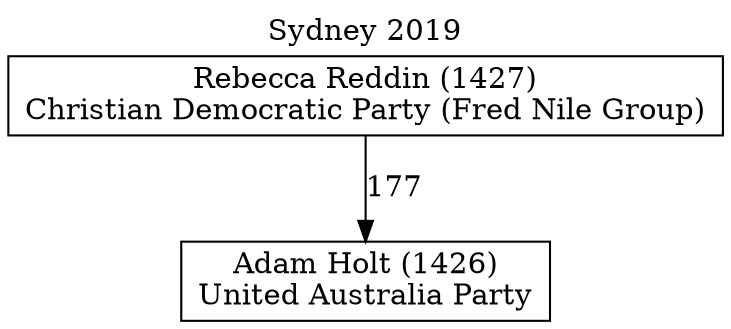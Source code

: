 // House preference flow
digraph "Adam Holt (1426)_Sydney_2019" {
	graph [label="Sydney 2019" labelloc=t mclimit=10]
	node [shape=box]
	"Adam Holt (1426)" [label="Adam Holt (1426)
United Australia Party"]
	"Rebecca Reddin (1427)" [label="Rebecca Reddin (1427)
Christian Democratic Party (Fred Nile Group)"]
	"Rebecca Reddin (1427)" -> "Adam Holt (1426)" [label=177]
}
